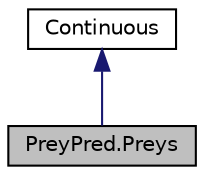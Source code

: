 digraph "PreyPred.Preys"
{
 // INTERACTIVE_SVG=YES
  bgcolor="transparent";
  edge [fontname="Helvetica",fontsize="10",labelfontname="Helvetica",labelfontsize="10"];
  node [fontname="Helvetica",fontsize="10",shape=record];
  Node0 [label="PreyPred.Preys",height=0.2,width=0.4,color="black", fillcolor="grey75", style="filled", fontcolor="black"];
  Node1 -> Node0 [dir="back",color="midnightblue",fontsize="10",style="solid",fontname="Helvetica"];
  Node1 [label="Continuous",height=0.2,width=0.4,color="black",URL="$df/d80/classumontreal_1_1ssj_1_1simevents_1_1Continuous.html",tooltip="Represents a variable in a continuous-time simulation. "];
}
